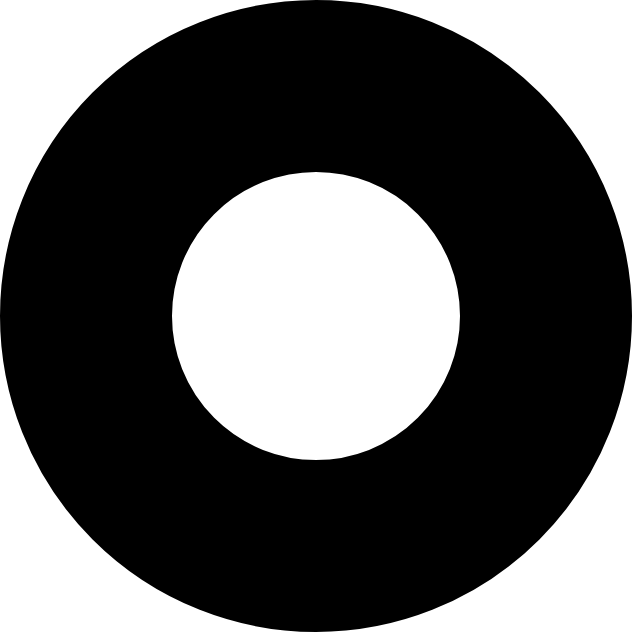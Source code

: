 <mxfile version="12.5.8" type="device"><diagram id="AVqYtGGwP2oUHQY6z189" name="Page-1"><mxGraphModel dx="1408" dy="709" grid="1" gridSize="10" guides="1" tooltips="1" connect="1" arrows="1" fold="1" page="1" pageScale="1" pageWidth="827" pageHeight="1169" math="0" shadow="0"><root><mxCell id="0"/><mxCell id="1" parent="0"/><mxCell id="UZISrMo2hRODlIMPzp_g-1" value="" style="ellipse;whiteSpace=wrap;html=1;strokeWidth=86;" vertex="1" parent="1"><mxGeometry x="170" y="130" width="230" height="230" as="geometry"/></mxCell></root></mxGraphModel></diagram></mxfile>